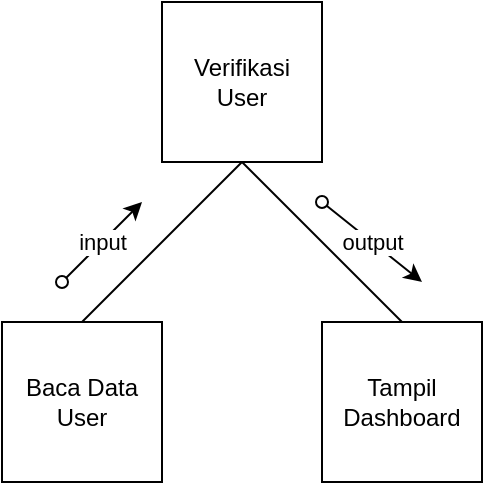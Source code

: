 <mxfile version="23.1.5" type="github" pages="2">
  <diagram name="Page-1" id="-gENq4SZmwQp6i_c-TaH">
    <mxGraphModel dx="1434" dy="774" grid="1" gridSize="10" guides="1" tooltips="1" connect="1" arrows="1" fold="1" page="1" pageScale="1" pageWidth="1100" pageHeight="850" math="0" shadow="0">
      <root>
        <mxCell id="0" />
        <mxCell id="1" parent="0" />
        <mxCell id="ucHZ3jiviMG36ocknMXL-1" style="rounded=0;orthogonalLoop=1;jettySize=auto;html=1;exitX=0.5;exitY=1;exitDx=0;exitDy=0;entryX=0.5;entryY=0;entryDx=0;entryDy=0;endArrow=none;endFill=0;" parent="1" source="ucHZ3jiviMG36ocknMXL-2" target="ucHZ3jiviMG36ocknMXL-5" edge="1">
          <mxGeometry relative="1" as="geometry" />
        </mxCell>
        <mxCell id="ucHZ3jiviMG36ocknMXL-2" value="&lt;div&gt;Verifikasi&lt;/div&gt;&lt;div&gt;User&lt;br&gt;&lt;/div&gt;" style="whiteSpace=wrap;html=1;aspect=fixed;" parent="1" vertex="1">
          <mxGeometry x="540" y="140" width="80" height="80" as="geometry" />
        </mxCell>
        <mxCell id="ucHZ3jiviMG36ocknMXL-3" style="rounded=0;orthogonalLoop=1;jettySize=auto;html=1;exitX=0.5;exitY=0;exitDx=0;exitDy=0;entryX=0.5;entryY=1;entryDx=0;entryDy=0;endArrow=none;endFill=0;" parent="1" source="ucHZ3jiviMG36ocknMXL-4" target="ucHZ3jiviMG36ocknMXL-2" edge="1">
          <mxGeometry relative="1" as="geometry" />
        </mxCell>
        <mxCell id="ucHZ3jiviMG36ocknMXL-4" value="Baca Data User" style="whiteSpace=wrap;html=1;aspect=fixed;" parent="1" vertex="1">
          <mxGeometry x="460" y="300" width="80" height="80" as="geometry" />
        </mxCell>
        <mxCell id="ucHZ3jiviMG36ocknMXL-5" value="Tampil Dashboard" style="whiteSpace=wrap;html=1;aspect=fixed;" parent="1" vertex="1">
          <mxGeometry x="620" y="300" width="80" height="80" as="geometry" />
        </mxCell>
        <mxCell id="ucHZ3jiviMG36ocknMXL-6" value="" style="endArrow=classic;html=1;rounded=0;startArrow=oval;startFill=0;" parent="1" edge="1">
          <mxGeometry relative="1" as="geometry">
            <mxPoint x="490" y="280" as="sourcePoint" />
            <mxPoint x="530" y="240" as="targetPoint" />
          </mxGeometry>
        </mxCell>
        <mxCell id="ucHZ3jiviMG36ocknMXL-7" value="input" style="edgeLabel;resizable=0;html=1;align=center;verticalAlign=middle;" parent="ucHZ3jiviMG36ocknMXL-6" connectable="0" vertex="1">
          <mxGeometry relative="1" as="geometry" />
        </mxCell>
        <mxCell id="ucHZ3jiviMG36ocknMXL-8" value="" style="endArrow=classic;html=1;rounded=0;startArrow=oval;startFill=0;" parent="1" edge="1">
          <mxGeometry relative="1" as="geometry">
            <mxPoint x="620" y="240" as="sourcePoint" />
            <mxPoint x="670" y="280" as="targetPoint" />
          </mxGeometry>
        </mxCell>
        <mxCell id="ucHZ3jiviMG36ocknMXL-9" value="output" style="edgeLabel;resizable=0;html=1;align=center;verticalAlign=middle;" parent="ucHZ3jiviMG36ocknMXL-8" connectable="0" vertex="1">
          <mxGeometry relative="1" as="geometry" />
        </mxCell>
      </root>
    </mxGraphModel>
  </diagram>
  <diagram id="bxQp5MxX6-eG5PkCosRb" name="after revisi">
    <mxGraphModel dx="574" dy="310" grid="1" gridSize="10" guides="1" tooltips="1" connect="1" arrows="1" fold="1" page="1" pageScale="1" pageWidth="1100" pageHeight="850" math="0" shadow="0">
      <root>
        <mxCell id="0" />
        <mxCell id="1" parent="0" />
        <mxCell id="4c5Dk7M25dNblhO7gDBK-1" style="rounded=0;orthogonalLoop=1;jettySize=auto;html=1;exitX=0.75;exitY=1;exitDx=0;exitDy=0;entryX=0.5;entryY=0;entryDx=0;entryDy=0;endArrow=classic;endFill=1;startArrow=none;startFill=0;" edge="1" parent="1" source="4c5Dk7M25dNblhO7gDBK-2" target="4c5Dk7M25dNblhO7gDBK-5">
          <mxGeometry relative="1" as="geometry" />
        </mxCell>
        <mxCell id="4c5Dk7M25dNblhO7gDBK-2" value="&lt;div&gt;Verifikasi&lt;/div&gt;&lt;div&gt;User&lt;br&gt;&lt;/div&gt;" style="whiteSpace=wrap;html=1;aspect=fixed;" vertex="1" parent="1">
          <mxGeometry x="540" y="140" width="80" height="80" as="geometry" />
        </mxCell>
        <mxCell id="4c5Dk7M25dNblhO7gDBK-3" style="rounded=0;orthogonalLoop=1;jettySize=auto;html=1;exitX=0.5;exitY=0;exitDx=0;exitDy=0;entryX=0.25;entryY=1;entryDx=0;entryDy=0;endArrow=none;endFill=0;" edge="1" parent="1" source="4c5Dk7M25dNblhO7gDBK-4" target="4c5Dk7M25dNblhO7gDBK-2">
          <mxGeometry relative="1" as="geometry" />
        </mxCell>
        <mxCell id="4c5Dk7M25dNblhO7gDBK-4" value="Baca Data login" style="whiteSpace=wrap;html=1;aspect=fixed;" vertex="1" parent="1">
          <mxGeometry x="460" y="300" width="80" height="80" as="geometry" />
        </mxCell>
        <mxCell id="4c5Dk7M25dNblhO7gDBK-5" value="Tampil Dashboard" style="whiteSpace=wrap;html=1;aspect=fixed;" vertex="1" parent="1">
          <mxGeometry x="620" y="300" width="80" height="80" as="geometry" />
        </mxCell>
        <mxCell id="4c5Dk7M25dNblhO7gDBK-6" value="" style="endArrow=classic;html=1;rounded=0;startArrow=oval;startFill=0;" edge="1" parent="1">
          <mxGeometry relative="1" as="geometry">
            <mxPoint x="490" y="280" as="sourcePoint" />
            <mxPoint x="530" y="240" as="targetPoint" />
          </mxGeometry>
        </mxCell>
        <mxCell id="4c5Dk7M25dNblhO7gDBK-7" value="data login" style="edgeLabel;resizable=0;html=1;align=center;verticalAlign=middle;" connectable="0" vertex="1" parent="4c5Dk7M25dNblhO7gDBK-6">
          <mxGeometry relative="1" as="geometry">
            <mxPoint x="-10" as="offset" />
          </mxGeometry>
        </mxCell>
        <mxCell id="4c5Dk7M25dNblhO7gDBK-8" value="" style="endArrow=classic;html=1;rounded=0;startArrow=oval;startFill=1;" edge="1" parent="1">
          <mxGeometry relative="1" as="geometry">
            <mxPoint x="634" y="240" as="sourcePoint" />
            <mxPoint x="664" y="280" as="targetPoint" />
          </mxGeometry>
        </mxCell>
        <mxCell id="4c5Dk7M25dNblhO7gDBK-9" value="&lt;div&gt;tampil&lt;/div&gt;" style="edgeLabel;resizable=0;html=1;align=center;verticalAlign=middle;" connectable="0" vertex="1" parent="4c5Dk7M25dNblhO7gDBK-8">
          <mxGeometry relative="1" as="geometry" />
        </mxCell>
        <mxCell id="4c5Dk7M25dNblhO7gDBK-10" value="" style="rhombus;whiteSpace=wrap;html=1;" vertex="1" parent="1">
          <mxGeometry x="594" y="215" width="20" height="10" as="geometry" />
        </mxCell>
      </root>
    </mxGraphModel>
  </diagram>
</mxfile>
